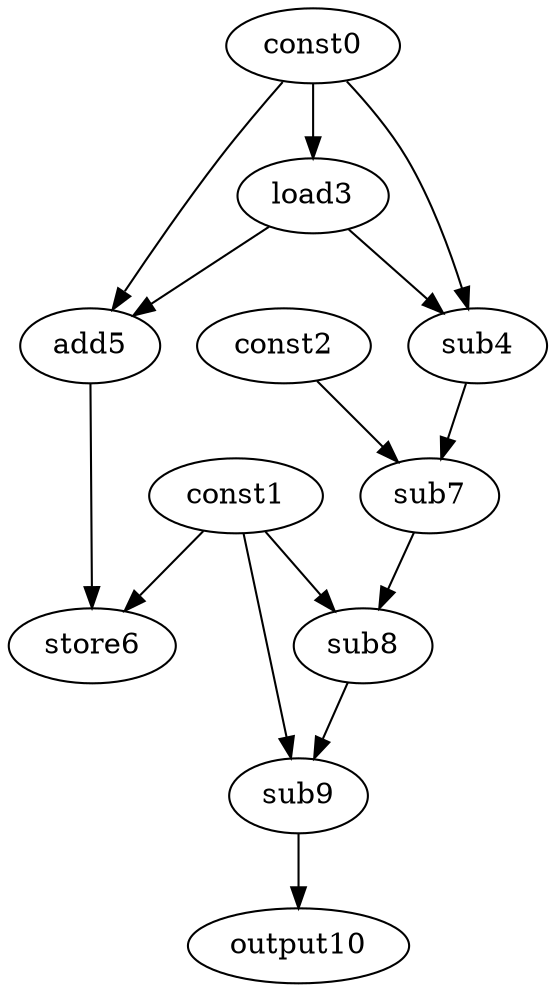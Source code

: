 digraph G { 
const0[opcode=const]; 
const1[opcode=const]; 
const2[opcode=const]; 
load3[opcode=load]; 
sub4[opcode=sub]; 
add5[opcode=add]; 
store6[opcode=store]; 
sub7[opcode=sub]; 
sub8[opcode=sub]; 
sub9[opcode=sub]; 
output10[opcode=output]; 
const0->load3[operand=0];
const0->sub4[operand=0];
load3->sub4[operand=1];
const0->add5[operand=0];
load3->add5[operand=1];
const1->store6[operand=0];
add5->store6[operand=1];
const2->sub7[operand=0];
sub4->sub7[operand=1];
const1->sub8[operand=0];
sub7->sub8[operand=1];
sub8->sub9[operand=0];
const1->sub9[operand=1];
sub9->output10[operand=0];
}
